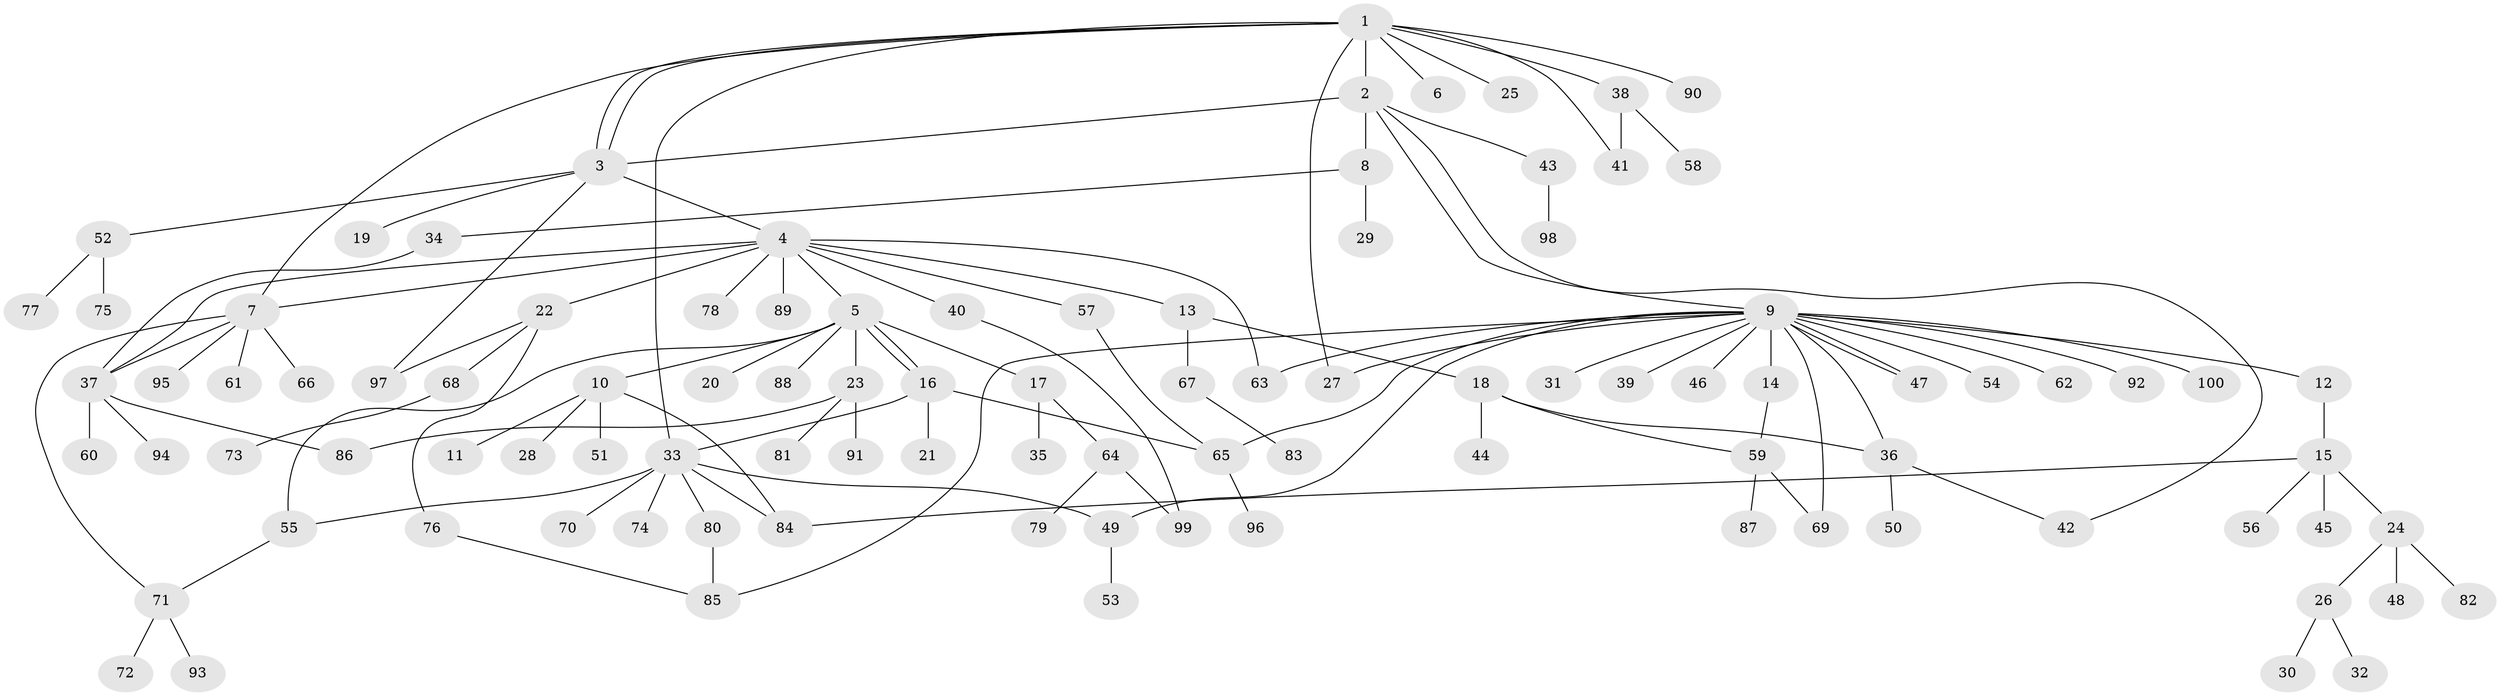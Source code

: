 // coarse degree distribution, {10: 0.016666666666666666, 13: 0.016666666666666666, 7: 0.05, 11: 0.016666666666666666, 9: 0.016666666666666666, 1: 0.5, 3: 0.1, 6: 0.016666666666666666, 2: 0.18333333333333332, 5: 0.03333333333333333, 4: 0.05}
// Generated by graph-tools (version 1.1) at 2025/18/03/04/25 18:18:05]
// undirected, 100 vertices, 126 edges
graph export_dot {
graph [start="1"]
  node [color=gray90,style=filled];
  1;
  2;
  3;
  4;
  5;
  6;
  7;
  8;
  9;
  10;
  11;
  12;
  13;
  14;
  15;
  16;
  17;
  18;
  19;
  20;
  21;
  22;
  23;
  24;
  25;
  26;
  27;
  28;
  29;
  30;
  31;
  32;
  33;
  34;
  35;
  36;
  37;
  38;
  39;
  40;
  41;
  42;
  43;
  44;
  45;
  46;
  47;
  48;
  49;
  50;
  51;
  52;
  53;
  54;
  55;
  56;
  57;
  58;
  59;
  60;
  61;
  62;
  63;
  64;
  65;
  66;
  67;
  68;
  69;
  70;
  71;
  72;
  73;
  74;
  75;
  76;
  77;
  78;
  79;
  80;
  81;
  82;
  83;
  84;
  85;
  86;
  87;
  88;
  89;
  90;
  91;
  92;
  93;
  94;
  95;
  96;
  97;
  98;
  99;
  100;
  1 -- 2;
  1 -- 3;
  1 -- 3;
  1 -- 6;
  1 -- 7;
  1 -- 25;
  1 -- 27;
  1 -- 33;
  1 -- 38;
  1 -- 41;
  1 -- 90;
  2 -- 3;
  2 -- 8;
  2 -- 9;
  2 -- 42;
  2 -- 43;
  3 -- 4;
  3 -- 19;
  3 -- 52;
  3 -- 97;
  4 -- 5;
  4 -- 7;
  4 -- 13;
  4 -- 22;
  4 -- 37;
  4 -- 40;
  4 -- 57;
  4 -- 63;
  4 -- 78;
  4 -- 89;
  5 -- 10;
  5 -- 16;
  5 -- 16;
  5 -- 17;
  5 -- 20;
  5 -- 23;
  5 -- 55;
  5 -- 88;
  7 -- 37;
  7 -- 61;
  7 -- 66;
  7 -- 71;
  7 -- 95;
  8 -- 29;
  8 -- 34;
  9 -- 12;
  9 -- 14;
  9 -- 27;
  9 -- 31;
  9 -- 36;
  9 -- 39;
  9 -- 46;
  9 -- 47;
  9 -- 47;
  9 -- 49;
  9 -- 54;
  9 -- 62;
  9 -- 63;
  9 -- 65;
  9 -- 69;
  9 -- 85;
  9 -- 92;
  9 -- 100;
  10 -- 11;
  10 -- 28;
  10 -- 51;
  10 -- 84;
  12 -- 15;
  13 -- 18;
  13 -- 67;
  14 -- 59;
  15 -- 24;
  15 -- 45;
  15 -- 56;
  15 -- 84;
  16 -- 21;
  16 -- 33;
  16 -- 65;
  17 -- 35;
  17 -- 64;
  18 -- 36;
  18 -- 44;
  18 -- 59;
  22 -- 68;
  22 -- 76;
  22 -- 97;
  23 -- 81;
  23 -- 86;
  23 -- 91;
  24 -- 26;
  24 -- 48;
  24 -- 82;
  26 -- 30;
  26 -- 32;
  33 -- 49;
  33 -- 55;
  33 -- 70;
  33 -- 74;
  33 -- 80;
  33 -- 84;
  34 -- 37;
  36 -- 42;
  36 -- 50;
  37 -- 60;
  37 -- 86;
  37 -- 94;
  38 -- 41;
  38 -- 58;
  40 -- 99;
  43 -- 98;
  49 -- 53;
  52 -- 75;
  52 -- 77;
  55 -- 71;
  57 -- 65;
  59 -- 69;
  59 -- 87;
  64 -- 79;
  64 -- 99;
  65 -- 96;
  67 -- 83;
  68 -- 73;
  71 -- 72;
  71 -- 93;
  76 -- 85;
  80 -- 85;
}
